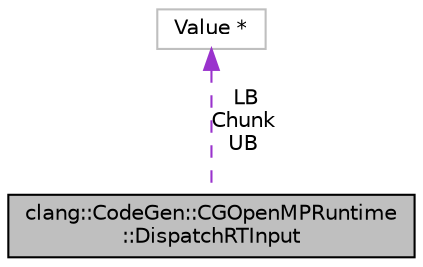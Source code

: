 digraph "clang::CodeGen::CGOpenMPRuntime::DispatchRTInput"
{
 // LATEX_PDF_SIZE
  bgcolor="transparent";
  edge [fontname="Helvetica",fontsize="10",labelfontname="Helvetica",labelfontsize="10"];
  node [fontname="Helvetica",fontsize="10",shape=record];
  Node1 [label="clang::CodeGen::CGOpenMPRuntime\l::DispatchRTInput",height=0.2,width=0.4,color="black", fillcolor="grey75", style="filled", fontcolor="black",tooltip="struct with the values to be passed to the dispatch runtime function"];
  Node2 -> Node1 [dir="back",color="darkorchid3",fontsize="10",style="dashed",label=" LB\nChunk\nUB" ,fontname="Helvetica"];
  Node2 [label="Value *",height=0.2,width=0.4,color="grey75",tooltip=" "];
}
